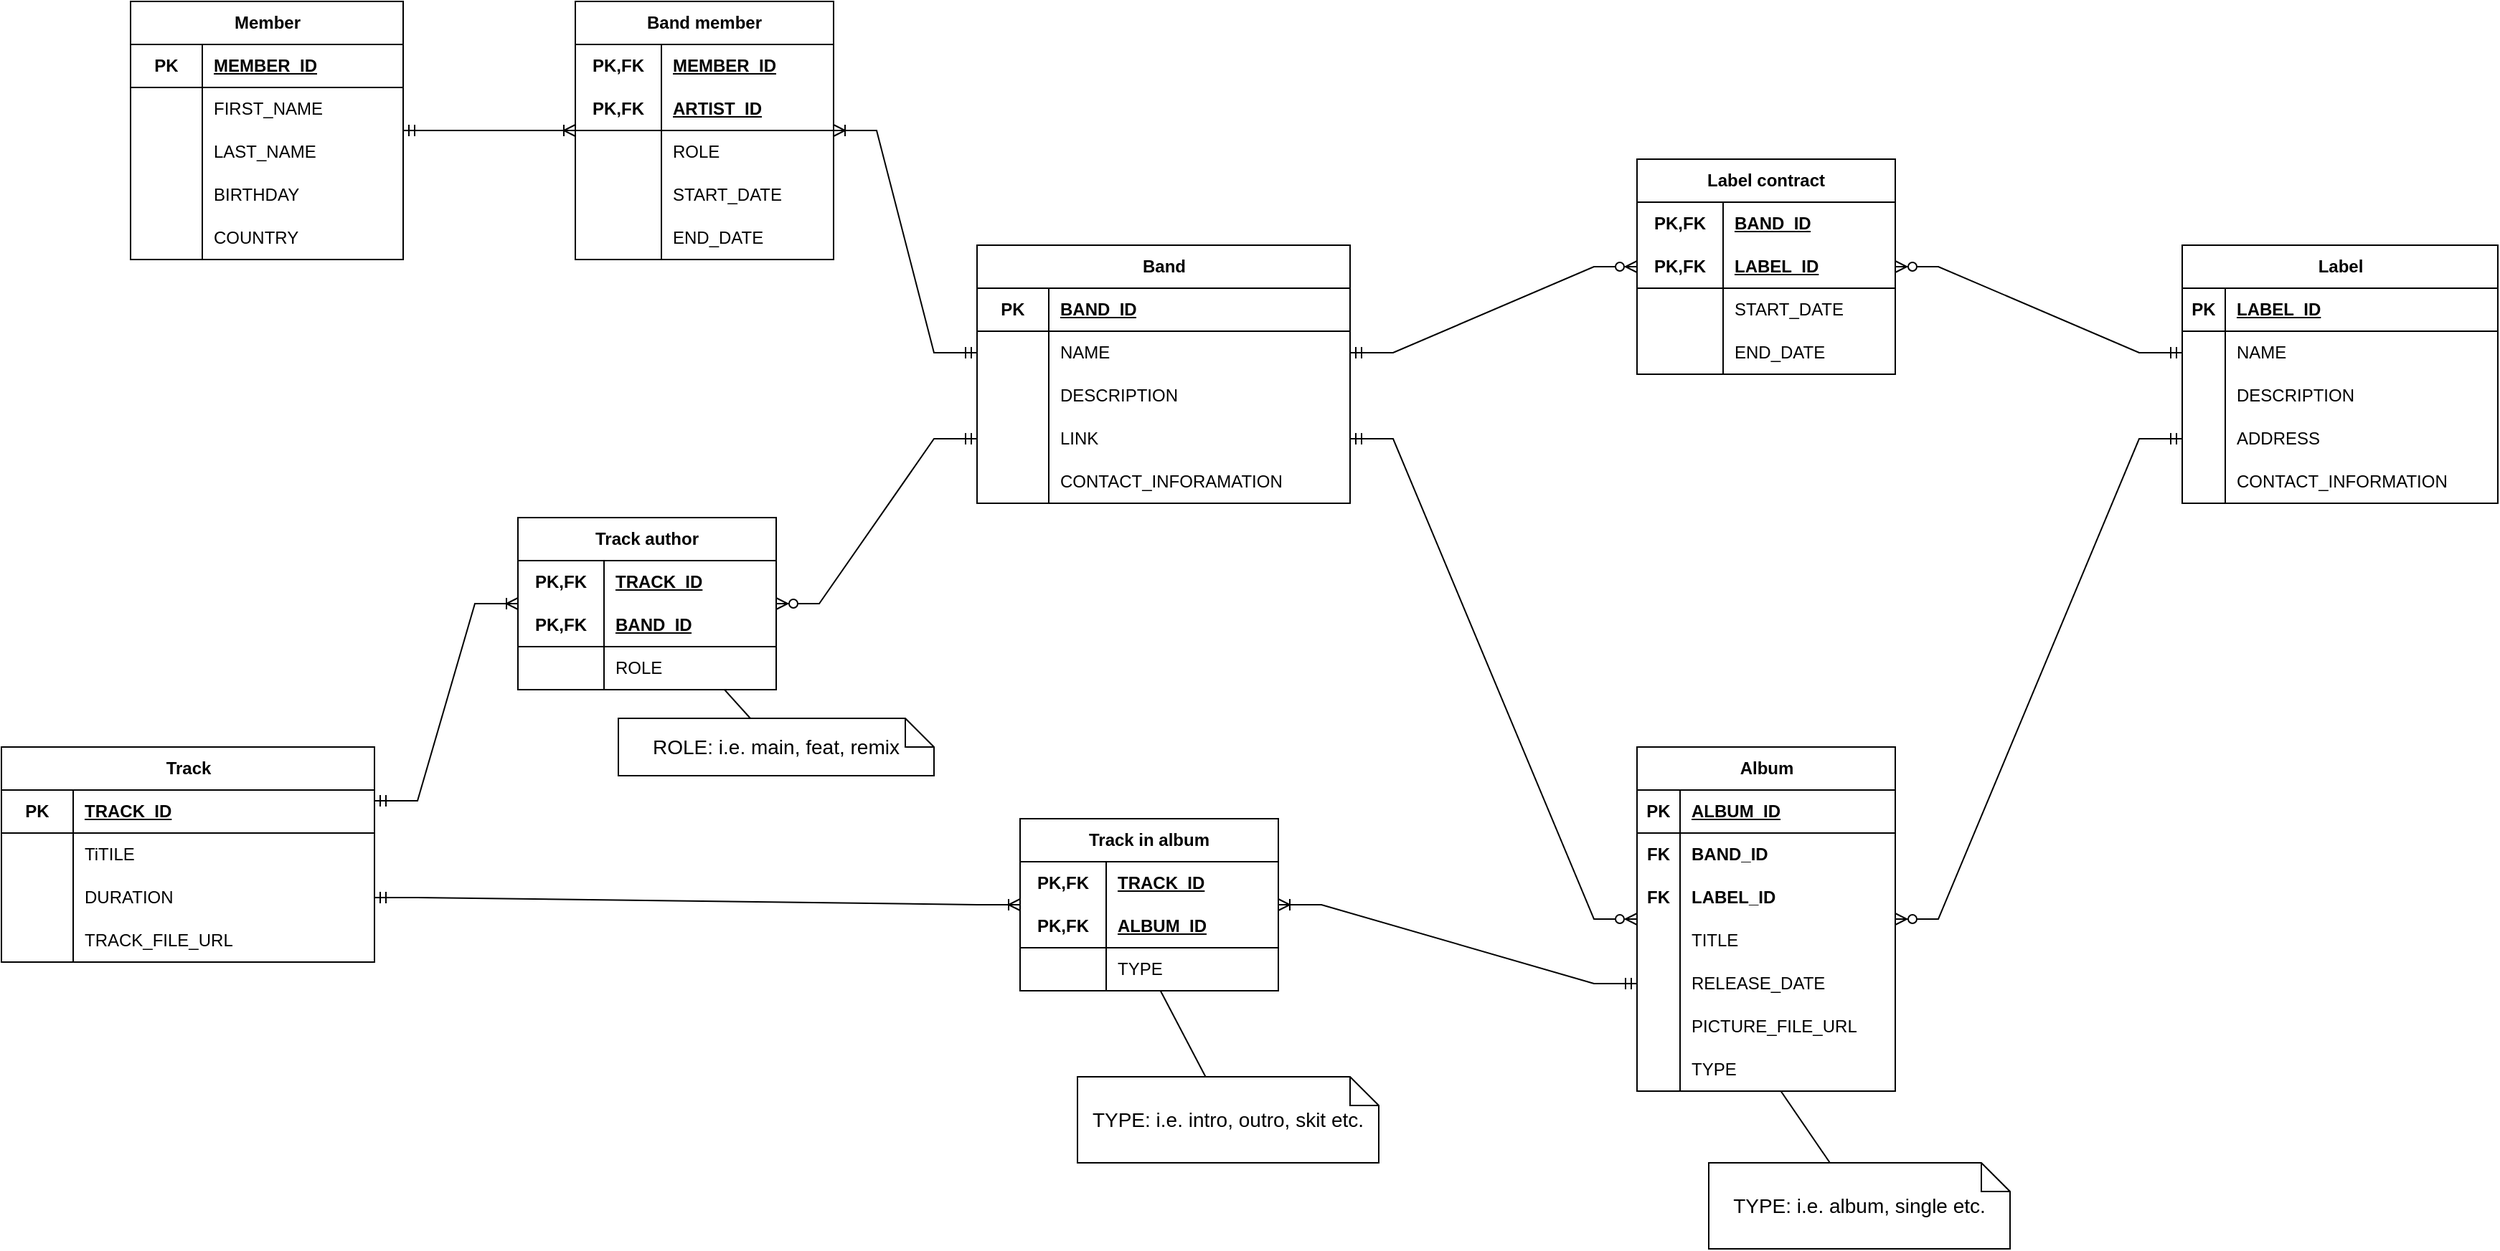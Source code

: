 <mxfile version="23.1.5" type="device">
  <diagram id="R2lEEEUBdFMjLlhIrx00" name="Page-1">
    <mxGraphModel dx="2515" dy="809" grid="1" gridSize="10" guides="1" tooltips="1" connect="1" arrows="1" fold="1" page="0" pageScale="1" pageWidth="850" pageHeight="1100" math="0" shadow="0" extFonts="Permanent Marker^https://fonts.googleapis.com/css?family=Permanent+Marker">
      <root>
        <mxCell id="0" />
        <mxCell id="1" parent="0" />
        <mxCell id="SqjhWSCynKmXB668rQRp-1" value="Member" style="shape=table;startSize=30;container=1;collapsible=1;childLayout=tableLayout;fixedRows=1;rowLines=0;fontStyle=1;align=center;resizeLast=1;html=1;" parent="1" vertex="1">
          <mxGeometry x="240" y="410" width="190" height="180" as="geometry" />
        </mxCell>
        <mxCell id="SqjhWSCynKmXB668rQRp-2" value="" style="shape=tableRow;horizontal=0;startSize=0;swimlaneHead=0;swimlaneBody=0;fillColor=none;collapsible=0;dropTarget=0;points=[[0,0.5],[1,0.5]];portConstraint=eastwest;top=0;left=0;right=0;bottom=1;" parent="SqjhWSCynKmXB668rQRp-1" vertex="1">
          <mxGeometry y="30" width="190" height="30" as="geometry" />
        </mxCell>
        <mxCell id="SqjhWSCynKmXB668rQRp-3" value="PK" style="shape=partialRectangle;connectable=0;fillColor=none;top=0;left=0;bottom=0;right=0;fontStyle=1;overflow=hidden;whiteSpace=wrap;html=1;" parent="SqjhWSCynKmXB668rQRp-2" vertex="1">
          <mxGeometry width="50" height="30" as="geometry">
            <mxRectangle width="50" height="30" as="alternateBounds" />
          </mxGeometry>
        </mxCell>
        <mxCell id="SqjhWSCynKmXB668rQRp-4" value="MEMBER_ID" style="shape=partialRectangle;connectable=0;fillColor=none;top=0;left=0;bottom=0;right=0;align=left;spacingLeft=6;fontStyle=5;overflow=hidden;whiteSpace=wrap;html=1;" parent="SqjhWSCynKmXB668rQRp-2" vertex="1">
          <mxGeometry x="50" width="140" height="30" as="geometry">
            <mxRectangle width="140" height="30" as="alternateBounds" />
          </mxGeometry>
        </mxCell>
        <mxCell id="SqjhWSCynKmXB668rQRp-5" value="" style="shape=tableRow;horizontal=0;startSize=0;swimlaneHead=0;swimlaneBody=0;fillColor=none;collapsible=0;dropTarget=0;points=[[0,0.5],[1,0.5]];portConstraint=eastwest;top=0;left=0;right=0;bottom=0;" parent="SqjhWSCynKmXB668rQRp-1" vertex="1">
          <mxGeometry y="60" width="190" height="30" as="geometry" />
        </mxCell>
        <mxCell id="SqjhWSCynKmXB668rQRp-6" value="" style="shape=partialRectangle;connectable=0;fillColor=none;top=0;left=0;bottom=0;right=0;editable=1;overflow=hidden;whiteSpace=wrap;html=1;" parent="SqjhWSCynKmXB668rQRp-5" vertex="1">
          <mxGeometry width="50" height="30" as="geometry">
            <mxRectangle width="50" height="30" as="alternateBounds" />
          </mxGeometry>
        </mxCell>
        <mxCell id="SqjhWSCynKmXB668rQRp-7" value="FIRST_NAME" style="shape=partialRectangle;connectable=0;fillColor=none;top=0;left=0;bottom=0;right=0;align=left;spacingLeft=6;overflow=hidden;whiteSpace=wrap;html=1;" parent="SqjhWSCynKmXB668rQRp-5" vertex="1">
          <mxGeometry x="50" width="140" height="30" as="geometry">
            <mxRectangle width="140" height="30" as="alternateBounds" />
          </mxGeometry>
        </mxCell>
        <mxCell id="SqjhWSCynKmXB668rQRp-8" value="" style="shape=tableRow;horizontal=0;startSize=0;swimlaneHead=0;swimlaneBody=0;fillColor=none;collapsible=0;dropTarget=0;points=[[0,0.5],[1,0.5]];portConstraint=eastwest;top=0;left=0;right=0;bottom=0;" parent="SqjhWSCynKmXB668rQRp-1" vertex="1">
          <mxGeometry y="90" width="190" height="30" as="geometry" />
        </mxCell>
        <mxCell id="SqjhWSCynKmXB668rQRp-9" value="" style="shape=partialRectangle;connectable=0;fillColor=none;top=0;left=0;bottom=0;right=0;editable=1;overflow=hidden;whiteSpace=wrap;html=1;" parent="SqjhWSCynKmXB668rQRp-8" vertex="1">
          <mxGeometry width="50" height="30" as="geometry">
            <mxRectangle width="50" height="30" as="alternateBounds" />
          </mxGeometry>
        </mxCell>
        <mxCell id="SqjhWSCynKmXB668rQRp-10" value="LAST_NAME" style="shape=partialRectangle;connectable=0;fillColor=none;top=0;left=0;bottom=0;right=0;align=left;spacingLeft=6;overflow=hidden;whiteSpace=wrap;html=1;" parent="SqjhWSCynKmXB668rQRp-8" vertex="1">
          <mxGeometry x="50" width="140" height="30" as="geometry">
            <mxRectangle width="140" height="30" as="alternateBounds" />
          </mxGeometry>
        </mxCell>
        <mxCell id="SqjhWSCynKmXB668rQRp-51" value="" style="shape=tableRow;horizontal=0;startSize=0;swimlaneHead=0;swimlaneBody=0;fillColor=none;collapsible=0;dropTarget=0;points=[[0,0.5],[1,0.5]];portConstraint=eastwest;top=0;left=0;right=0;bottom=0;" parent="SqjhWSCynKmXB668rQRp-1" vertex="1">
          <mxGeometry y="120" width="190" height="30" as="geometry" />
        </mxCell>
        <mxCell id="SqjhWSCynKmXB668rQRp-52" value="" style="shape=partialRectangle;connectable=0;fillColor=none;top=0;left=0;bottom=0;right=0;editable=1;overflow=hidden;whiteSpace=wrap;html=1;" parent="SqjhWSCynKmXB668rQRp-51" vertex="1">
          <mxGeometry width="50" height="30" as="geometry">
            <mxRectangle width="50" height="30" as="alternateBounds" />
          </mxGeometry>
        </mxCell>
        <mxCell id="SqjhWSCynKmXB668rQRp-53" value="BIRTHDAY" style="shape=partialRectangle;connectable=0;fillColor=none;top=0;left=0;bottom=0;right=0;align=left;spacingLeft=6;overflow=hidden;whiteSpace=wrap;html=1;" parent="SqjhWSCynKmXB668rQRp-51" vertex="1">
          <mxGeometry x="50" width="140" height="30" as="geometry">
            <mxRectangle width="140" height="30" as="alternateBounds" />
          </mxGeometry>
        </mxCell>
        <mxCell id="SqjhWSCynKmXB668rQRp-54" value="" style="shape=tableRow;horizontal=0;startSize=0;swimlaneHead=0;swimlaneBody=0;fillColor=none;collapsible=0;dropTarget=0;points=[[0,0.5],[1,0.5]];portConstraint=eastwest;top=0;left=0;right=0;bottom=0;" parent="SqjhWSCynKmXB668rQRp-1" vertex="1">
          <mxGeometry y="150" width="190" height="30" as="geometry" />
        </mxCell>
        <mxCell id="SqjhWSCynKmXB668rQRp-55" value="" style="shape=partialRectangle;connectable=0;fillColor=none;top=0;left=0;bottom=0;right=0;editable=1;overflow=hidden;whiteSpace=wrap;html=1;" parent="SqjhWSCynKmXB668rQRp-54" vertex="1">
          <mxGeometry width="50" height="30" as="geometry">
            <mxRectangle width="50" height="30" as="alternateBounds" />
          </mxGeometry>
        </mxCell>
        <mxCell id="SqjhWSCynKmXB668rQRp-56" value="COUNTRY" style="shape=partialRectangle;connectable=0;fillColor=none;top=0;left=0;bottom=0;right=0;align=left;spacingLeft=6;overflow=hidden;whiteSpace=wrap;html=1;" parent="SqjhWSCynKmXB668rQRp-54" vertex="1">
          <mxGeometry x="50" width="140" height="30" as="geometry">
            <mxRectangle width="140" height="30" as="alternateBounds" />
          </mxGeometry>
        </mxCell>
        <mxCell id="SqjhWSCynKmXB668rQRp-14" value="Band" style="shape=table;startSize=30;container=1;collapsible=1;childLayout=tableLayout;fixedRows=1;rowLines=0;fontStyle=1;align=center;resizeLast=1;html=1;" parent="1" vertex="1">
          <mxGeometry x="830" y="580" width="260" height="180" as="geometry" />
        </mxCell>
        <mxCell id="SqjhWSCynKmXB668rQRp-15" value="" style="shape=tableRow;horizontal=0;startSize=0;swimlaneHead=0;swimlaneBody=0;fillColor=none;collapsible=0;dropTarget=0;points=[[0,0.5],[1,0.5]];portConstraint=eastwest;top=0;left=0;right=0;bottom=1;" parent="SqjhWSCynKmXB668rQRp-14" vertex="1">
          <mxGeometry y="30" width="260" height="30" as="geometry" />
        </mxCell>
        <mxCell id="SqjhWSCynKmXB668rQRp-16" value="PK" style="shape=partialRectangle;connectable=0;fillColor=none;top=0;left=0;bottom=0;right=0;fontStyle=1;overflow=hidden;whiteSpace=wrap;html=1;" parent="SqjhWSCynKmXB668rQRp-15" vertex="1">
          <mxGeometry width="50" height="30" as="geometry">
            <mxRectangle width="50" height="30" as="alternateBounds" />
          </mxGeometry>
        </mxCell>
        <mxCell id="SqjhWSCynKmXB668rQRp-17" value="BAND_ID" style="shape=partialRectangle;connectable=0;fillColor=none;top=0;left=0;bottom=0;right=0;align=left;spacingLeft=6;fontStyle=5;overflow=hidden;whiteSpace=wrap;html=1;" parent="SqjhWSCynKmXB668rQRp-15" vertex="1">
          <mxGeometry x="50" width="210" height="30" as="geometry">
            <mxRectangle width="210" height="30" as="alternateBounds" />
          </mxGeometry>
        </mxCell>
        <mxCell id="SqjhWSCynKmXB668rQRp-18" value="" style="shape=tableRow;horizontal=0;startSize=0;swimlaneHead=0;swimlaneBody=0;fillColor=none;collapsible=0;dropTarget=0;points=[[0,0.5],[1,0.5]];portConstraint=eastwest;top=0;left=0;right=0;bottom=0;" parent="SqjhWSCynKmXB668rQRp-14" vertex="1">
          <mxGeometry y="60" width="260" height="30" as="geometry" />
        </mxCell>
        <mxCell id="SqjhWSCynKmXB668rQRp-19" value="" style="shape=partialRectangle;connectable=0;fillColor=none;top=0;left=0;bottom=0;right=0;editable=1;overflow=hidden;whiteSpace=wrap;html=1;" parent="SqjhWSCynKmXB668rQRp-18" vertex="1">
          <mxGeometry width="50" height="30" as="geometry">
            <mxRectangle width="50" height="30" as="alternateBounds" />
          </mxGeometry>
        </mxCell>
        <mxCell id="SqjhWSCynKmXB668rQRp-20" value="NAME" style="shape=partialRectangle;connectable=0;fillColor=none;top=0;left=0;bottom=0;right=0;align=left;spacingLeft=6;overflow=hidden;whiteSpace=wrap;html=1;" parent="SqjhWSCynKmXB668rQRp-18" vertex="1">
          <mxGeometry x="50" width="210" height="30" as="geometry">
            <mxRectangle width="210" height="30" as="alternateBounds" />
          </mxGeometry>
        </mxCell>
        <mxCell id="SqjhWSCynKmXB668rQRp-21" value="" style="shape=tableRow;horizontal=0;startSize=0;swimlaneHead=0;swimlaneBody=0;fillColor=none;collapsible=0;dropTarget=0;points=[[0,0.5],[1,0.5]];portConstraint=eastwest;top=0;left=0;right=0;bottom=0;" parent="SqjhWSCynKmXB668rQRp-14" vertex="1">
          <mxGeometry y="90" width="260" height="30" as="geometry" />
        </mxCell>
        <mxCell id="SqjhWSCynKmXB668rQRp-22" value="" style="shape=partialRectangle;connectable=0;fillColor=none;top=0;left=0;bottom=0;right=0;editable=1;overflow=hidden;whiteSpace=wrap;html=1;" parent="SqjhWSCynKmXB668rQRp-21" vertex="1">
          <mxGeometry width="50" height="30" as="geometry">
            <mxRectangle width="50" height="30" as="alternateBounds" />
          </mxGeometry>
        </mxCell>
        <mxCell id="SqjhWSCynKmXB668rQRp-23" value="DESCRIPTION" style="shape=partialRectangle;connectable=0;fillColor=none;top=0;left=0;bottom=0;right=0;align=left;spacingLeft=6;overflow=hidden;whiteSpace=wrap;html=1;" parent="SqjhWSCynKmXB668rQRp-21" vertex="1">
          <mxGeometry x="50" width="210" height="30" as="geometry">
            <mxRectangle width="210" height="30" as="alternateBounds" />
          </mxGeometry>
        </mxCell>
        <mxCell id="SqjhWSCynKmXB668rQRp-27" value="" style="shape=tableRow;horizontal=0;startSize=0;swimlaneHead=0;swimlaneBody=0;fillColor=none;collapsible=0;dropTarget=0;points=[[0,0.5],[1,0.5]];portConstraint=eastwest;top=0;left=0;right=0;bottom=0;" parent="SqjhWSCynKmXB668rQRp-14" vertex="1">
          <mxGeometry y="120" width="260" height="30" as="geometry" />
        </mxCell>
        <mxCell id="SqjhWSCynKmXB668rQRp-28" value="" style="shape=partialRectangle;connectable=0;fillColor=none;top=0;left=0;bottom=0;right=0;editable=1;overflow=hidden;whiteSpace=wrap;html=1;" parent="SqjhWSCynKmXB668rQRp-27" vertex="1">
          <mxGeometry width="50" height="30" as="geometry">
            <mxRectangle width="50" height="30" as="alternateBounds" />
          </mxGeometry>
        </mxCell>
        <mxCell id="SqjhWSCynKmXB668rQRp-29" value="LINK" style="shape=partialRectangle;connectable=0;fillColor=none;top=0;left=0;bottom=0;right=0;align=left;spacingLeft=6;overflow=hidden;whiteSpace=wrap;html=1;" parent="SqjhWSCynKmXB668rQRp-27" vertex="1">
          <mxGeometry x="50" width="210" height="30" as="geometry">
            <mxRectangle width="210" height="30" as="alternateBounds" />
          </mxGeometry>
        </mxCell>
        <mxCell id="SqjhWSCynKmXB668rQRp-30" value="" style="shape=tableRow;horizontal=0;startSize=0;swimlaneHead=0;swimlaneBody=0;fillColor=none;collapsible=0;dropTarget=0;points=[[0,0.5],[1,0.5]];portConstraint=eastwest;top=0;left=0;right=0;bottom=0;" parent="SqjhWSCynKmXB668rQRp-14" vertex="1">
          <mxGeometry y="150" width="260" height="30" as="geometry" />
        </mxCell>
        <mxCell id="SqjhWSCynKmXB668rQRp-31" value="" style="shape=partialRectangle;connectable=0;fillColor=none;top=0;left=0;bottom=0;right=0;editable=1;overflow=hidden;whiteSpace=wrap;html=1;" parent="SqjhWSCynKmXB668rQRp-30" vertex="1">
          <mxGeometry width="50" height="30" as="geometry">
            <mxRectangle width="50" height="30" as="alternateBounds" />
          </mxGeometry>
        </mxCell>
        <mxCell id="SqjhWSCynKmXB668rQRp-32" value="CONTACT_INFORAMATION" style="shape=partialRectangle;connectable=0;fillColor=none;top=0;left=0;bottom=0;right=0;align=left;spacingLeft=6;overflow=hidden;whiteSpace=wrap;html=1;" parent="SqjhWSCynKmXB668rQRp-30" vertex="1">
          <mxGeometry x="50" width="210" height="30" as="geometry">
            <mxRectangle width="210" height="30" as="alternateBounds" />
          </mxGeometry>
        </mxCell>
        <mxCell id="SqjhWSCynKmXB668rQRp-46" style="edgeStyle=entityRelationEdgeStyle;rounded=0;orthogonalLoop=1;jettySize=auto;html=1;fontSize=12;endArrow=ERoneToMany;startArrow=ERmandOne;" parent="1" source="SqjhWSCynKmXB668rQRp-1" target="SqjhWSCynKmXB668rQRp-33" edge="1">
          <mxGeometry relative="1" as="geometry">
            <mxPoint x="370" y="490" as="targetPoint" />
          </mxGeometry>
        </mxCell>
        <mxCell id="SqjhWSCynKmXB668rQRp-33" value="Band member" style="shape=table;startSize=30;container=1;collapsible=1;childLayout=tableLayout;fixedRows=1;rowLines=0;fontStyle=1;align=center;resizeLast=1;html=1;whiteSpace=wrap;" parent="1" vertex="1">
          <mxGeometry x="550" y="410" width="180" height="180" as="geometry" />
        </mxCell>
        <mxCell id="SqjhWSCynKmXB668rQRp-34" value="" style="shape=tableRow;horizontal=0;startSize=0;swimlaneHead=0;swimlaneBody=0;fillColor=none;collapsible=0;dropTarget=0;points=[[0,0.5],[1,0.5]];portConstraint=eastwest;top=0;left=0;right=0;bottom=0;html=1;" parent="SqjhWSCynKmXB668rQRp-33" vertex="1">
          <mxGeometry y="30" width="180" height="30" as="geometry" />
        </mxCell>
        <mxCell id="SqjhWSCynKmXB668rQRp-35" value="PK,FK" style="shape=partialRectangle;connectable=0;fillColor=none;top=0;left=0;bottom=0;right=0;fontStyle=1;overflow=hidden;html=1;whiteSpace=wrap;" parent="SqjhWSCynKmXB668rQRp-34" vertex="1">
          <mxGeometry width="60" height="30" as="geometry">
            <mxRectangle width="60" height="30" as="alternateBounds" />
          </mxGeometry>
        </mxCell>
        <mxCell id="SqjhWSCynKmXB668rQRp-36" value="MEMBER_ID" style="shape=partialRectangle;connectable=0;fillColor=none;top=0;left=0;bottom=0;right=0;align=left;spacingLeft=6;fontStyle=5;overflow=hidden;html=1;whiteSpace=wrap;" parent="SqjhWSCynKmXB668rQRp-34" vertex="1">
          <mxGeometry x="60" width="120" height="30" as="geometry">
            <mxRectangle width="120" height="30" as="alternateBounds" />
          </mxGeometry>
        </mxCell>
        <mxCell id="SqjhWSCynKmXB668rQRp-37" value="" style="shape=tableRow;horizontal=0;startSize=0;swimlaneHead=0;swimlaneBody=0;fillColor=none;collapsible=0;dropTarget=0;points=[[0,0.5],[1,0.5]];portConstraint=eastwest;top=0;left=0;right=0;bottom=1;html=1;" parent="SqjhWSCynKmXB668rQRp-33" vertex="1">
          <mxGeometry y="60" width="180" height="30" as="geometry" />
        </mxCell>
        <mxCell id="SqjhWSCynKmXB668rQRp-38" value="PK,FK" style="shape=partialRectangle;connectable=0;fillColor=none;top=0;left=0;bottom=0;right=0;fontStyle=1;overflow=hidden;html=1;whiteSpace=wrap;" parent="SqjhWSCynKmXB668rQRp-37" vertex="1">
          <mxGeometry width="60" height="30" as="geometry">
            <mxRectangle width="60" height="30" as="alternateBounds" />
          </mxGeometry>
        </mxCell>
        <mxCell id="SqjhWSCynKmXB668rQRp-39" value="ARTIST_ID" style="shape=partialRectangle;connectable=0;fillColor=none;top=0;left=0;bottom=0;right=0;align=left;spacingLeft=6;fontStyle=5;overflow=hidden;html=1;whiteSpace=wrap;" parent="SqjhWSCynKmXB668rQRp-37" vertex="1">
          <mxGeometry x="60" width="120" height="30" as="geometry">
            <mxRectangle width="120" height="30" as="alternateBounds" />
          </mxGeometry>
        </mxCell>
        <mxCell id="SqjhWSCynKmXB668rQRp-40" value="" style="shape=tableRow;horizontal=0;startSize=0;swimlaneHead=0;swimlaneBody=0;fillColor=none;collapsible=0;dropTarget=0;points=[[0,0.5],[1,0.5]];portConstraint=eastwest;top=0;left=0;right=0;bottom=0;html=1;" parent="SqjhWSCynKmXB668rQRp-33" vertex="1">
          <mxGeometry y="90" width="180" height="30" as="geometry" />
        </mxCell>
        <mxCell id="SqjhWSCynKmXB668rQRp-41" value="" style="shape=partialRectangle;connectable=0;fillColor=none;top=0;left=0;bottom=0;right=0;editable=1;overflow=hidden;html=1;whiteSpace=wrap;" parent="SqjhWSCynKmXB668rQRp-40" vertex="1">
          <mxGeometry width="60" height="30" as="geometry">
            <mxRectangle width="60" height="30" as="alternateBounds" />
          </mxGeometry>
        </mxCell>
        <mxCell id="SqjhWSCynKmXB668rQRp-42" value="ROLE" style="shape=partialRectangle;connectable=0;fillColor=none;top=0;left=0;bottom=0;right=0;align=left;spacingLeft=6;overflow=hidden;html=1;whiteSpace=wrap;" parent="SqjhWSCynKmXB668rQRp-40" vertex="1">
          <mxGeometry x="60" width="120" height="30" as="geometry">
            <mxRectangle width="120" height="30" as="alternateBounds" />
          </mxGeometry>
        </mxCell>
        <mxCell id="SqjhWSCynKmXB668rQRp-43" value="" style="shape=tableRow;horizontal=0;startSize=0;swimlaneHead=0;swimlaneBody=0;fillColor=none;collapsible=0;dropTarget=0;points=[[0,0.5],[1,0.5]];portConstraint=eastwest;top=0;left=0;right=0;bottom=0;html=1;" parent="SqjhWSCynKmXB668rQRp-33" vertex="1">
          <mxGeometry y="120" width="180" height="30" as="geometry" />
        </mxCell>
        <mxCell id="SqjhWSCynKmXB668rQRp-44" value="" style="shape=partialRectangle;connectable=0;fillColor=none;top=0;left=0;bottom=0;right=0;editable=1;overflow=hidden;html=1;whiteSpace=wrap;" parent="SqjhWSCynKmXB668rQRp-43" vertex="1">
          <mxGeometry width="60" height="30" as="geometry">
            <mxRectangle width="60" height="30" as="alternateBounds" />
          </mxGeometry>
        </mxCell>
        <mxCell id="SqjhWSCynKmXB668rQRp-45" value="START_DATE" style="shape=partialRectangle;connectable=0;fillColor=none;top=0;left=0;bottom=0;right=0;align=left;spacingLeft=6;overflow=hidden;html=1;whiteSpace=wrap;" parent="SqjhWSCynKmXB668rQRp-43" vertex="1">
          <mxGeometry x="60" width="120" height="30" as="geometry">
            <mxRectangle width="120" height="30" as="alternateBounds" />
          </mxGeometry>
        </mxCell>
        <mxCell id="SqjhWSCynKmXB668rQRp-48" value="" style="shape=tableRow;horizontal=0;startSize=0;swimlaneHead=0;swimlaneBody=0;fillColor=none;collapsible=0;dropTarget=0;points=[[0,0.5],[1,0.5]];portConstraint=eastwest;top=0;left=0;right=0;bottom=0;html=1;" parent="SqjhWSCynKmXB668rQRp-33" vertex="1">
          <mxGeometry y="150" width="180" height="30" as="geometry" />
        </mxCell>
        <mxCell id="SqjhWSCynKmXB668rQRp-49" value="" style="shape=partialRectangle;connectable=0;fillColor=none;top=0;left=0;bottom=0;right=0;editable=1;overflow=hidden;html=1;whiteSpace=wrap;" parent="SqjhWSCynKmXB668rQRp-48" vertex="1">
          <mxGeometry width="60" height="30" as="geometry">
            <mxRectangle width="60" height="30" as="alternateBounds" />
          </mxGeometry>
        </mxCell>
        <mxCell id="SqjhWSCynKmXB668rQRp-50" value="END_DATE" style="shape=partialRectangle;connectable=0;fillColor=none;top=0;left=0;bottom=0;right=0;align=left;spacingLeft=6;overflow=hidden;html=1;whiteSpace=wrap;" parent="SqjhWSCynKmXB668rQRp-48" vertex="1">
          <mxGeometry x="60" width="120" height="30" as="geometry">
            <mxRectangle width="120" height="30" as="alternateBounds" />
          </mxGeometry>
        </mxCell>
        <mxCell id="SqjhWSCynKmXB668rQRp-47" style="edgeStyle=entityRelationEdgeStyle;rounded=0;orthogonalLoop=1;jettySize=auto;html=1;fontSize=12;endArrow=ERoneToMany;startArrow=ERmandOne;exitX=0;exitY=0.5;exitDx=0;exitDy=0;" parent="1" source="SqjhWSCynKmXB668rQRp-18" target="SqjhWSCynKmXB668rQRp-33" edge="1">
          <mxGeometry relative="1" as="geometry">
            <mxPoint x="400" y="300" as="sourcePoint" />
            <mxPoint x="520" y="505" as="targetPoint" />
          </mxGeometry>
        </mxCell>
        <mxCell id="SqjhWSCynKmXB668rQRp-60" value="Album" style="shape=table;startSize=30;container=1;collapsible=1;childLayout=tableLayout;fixedRows=1;rowLines=0;fontStyle=1;align=center;resizeLast=1;html=1;" parent="1" vertex="1">
          <mxGeometry x="1290" y="930" width="180" height="240" as="geometry" />
        </mxCell>
        <mxCell id="SqjhWSCynKmXB668rQRp-61" value="" style="shape=tableRow;horizontal=0;startSize=0;swimlaneHead=0;swimlaneBody=0;fillColor=none;collapsible=0;dropTarget=0;points=[[0,0.5],[1,0.5]];portConstraint=eastwest;top=0;left=0;right=0;bottom=1;" parent="SqjhWSCynKmXB668rQRp-60" vertex="1">
          <mxGeometry y="30" width="180" height="30" as="geometry" />
        </mxCell>
        <mxCell id="SqjhWSCynKmXB668rQRp-62" value="PK" style="shape=partialRectangle;connectable=0;fillColor=none;top=0;left=0;bottom=0;right=0;fontStyle=1;overflow=hidden;whiteSpace=wrap;html=1;" parent="SqjhWSCynKmXB668rQRp-61" vertex="1">
          <mxGeometry width="30" height="30" as="geometry">
            <mxRectangle width="30" height="30" as="alternateBounds" />
          </mxGeometry>
        </mxCell>
        <mxCell id="SqjhWSCynKmXB668rQRp-63" value="ALBUM_ID" style="shape=partialRectangle;connectable=0;fillColor=none;top=0;left=0;bottom=0;right=0;align=left;spacingLeft=6;fontStyle=5;overflow=hidden;whiteSpace=wrap;html=1;" parent="SqjhWSCynKmXB668rQRp-61" vertex="1">
          <mxGeometry x="30" width="150" height="30" as="geometry">
            <mxRectangle width="150" height="30" as="alternateBounds" />
          </mxGeometry>
        </mxCell>
        <mxCell id="SqjhWSCynKmXB668rQRp-64" value="" style="shape=tableRow;horizontal=0;startSize=0;swimlaneHead=0;swimlaneBody=0;fillColor=none;collapsible=0;dropTarget=0;points=[[0,0.5],[1,0.5]];portConstraint=eastwest;top=0;left=0;right=0;bottom=0;" parent="SqjhWSCynKmXB668rQRp-60" vertex="1">
          <mxGeometry y="60" width="180" height="30" as="geometry" />
        </mxCell>
        <mxCell id="SqjhWSCynKmXB668rQRp-65" value="&lt;b&gt;FK&lt;/b&gt;" style="shape=partialRectangle;connectable=0;fillColor=none;top=0;left=0;bottom=0;right=0;editable=1;overflow=hidden;whiteSpace=wrap;html=1;" parent="SqjhWSCynKmXB668rQRp-64" vertex="1">
          <mxGeometry width="30" height="30" as="geometry">
            <mxRectangle width="30" height="30" as="alternateBounds" />
          </mxGeometry>
        </mxCell>
        <mxCell id="SqjhWSCynKmXB668rQRp-66" value="BAND_ID" style="shape=partialRectangle;connectable=0;fillColor=none;top=0;left=0;bottom=0;right=0;align=left;spacingLeft=6;overflow=hidden;whiteSpace=wrap;html=1;fontStyle=1" parent="SqjhWSCynKmXB668rQRp-64" vertex="1">
          <mxGeometry x="30" width="150" height="30" as="geometry">
            <mxRectangle width="150" height="30" as="alternateBounds" />
          </mxGeometry>
        </mxCell>
        <mxCell id="SqjhWSCynKmXB668rQRp-76" value="" style="shape=tableRow;horizontal=0;startSize=0;swimlaneHead=0;swimlaneBody=0;fillColor=none;collapsible=0;dropTarget=0;points=[[0,0.5],[1,0.5]];portConstraint=eastwest;top=0;left=0;right=0;bottom=0;" parent="SqjhWSCynKmXB668rQRp-60" vertex="1">
          <mxGeometry y="90" width="180" height="30" as="geometry" />
        </mxCell>
        <mxCell id="SqjhWSCynKmXB668rQRp-77" value="&lt;b&gt;FK&lt;/b&gt;" style="shape=partialRectangle;connectable=0;fillColor=none;top=0;left=0;bottom=0;right=0;editable=1;overflow=hidden;whiteSpace=wrap;html=1;" parent="SqjhWSCynKmXB668rQRp-76" vertex="1">
          <mxGeometry width="30" height="30" as="geometry">
            <mxRectangle width="30" height="30" as="alternateBounds" />
          </mxGeometry>
        </mxCell>
        <mxCell id="SqjhWSCynKmXB668rQRp-78" value="LABEL_ID" style="shape=partialRectangle;connectable=0;fillColor=none;top=0;left=0;bottom=0;right=0;align=left;spacingLeft=6;overflow=hidden;whiteSpace=wrap;html=1;fontStyle=1" parent="SqjhWSCynKmXB668rQRp-76" vertex="1">
          <mxGeometry x="30" width="150" height="30" as="geometry">
            <mxRectangle width="150" height="30" as="alternateBounds" />
          </mxGeometry>
        </mxCell>
        <mxCell id="SqjhWSCynKmXB668rQRp-73" value="" style="shape=tableRow;horizontal=0;startSize=0;swimlaneHead=0;swimlaneBody=0;fillColor=none;collapsible=0;dropTarget=0;points=[[0,0.5],[1,0.5]];portConstraint=eastwest;top=0;left=0;right=0;bottom=0;" parent="SqjhWSCynKmXB668rQRp-60" vertex="1">
          <mxGeometry y="120" width="180" height="30" as="geometry" />
        </mxCell>
        <mxCell id="SqjhWSCynKmXB668rQRp-74" value="" style="shape=partialRectangle;connectable=0;fillColor=none;top=0;left=0;bottom=0;right=0;editable=1;overflow=hidden;whiteSpace=wrap;html=1;" parent="SqjhWSCynKmXB668rQRp-73" vertex="1">
          <mxGeometry width="30" height="30" as="geometry">
            <mxRectangle width="30" height="30" as="alternateBounds" />
          </mxGeometry>
        </mxCell>
        <mxCell id="SqjhWSCynKmXB668rQRp-75" value="TITLE" style="shape=partialRectangle;connectable=0;fillColor=none;top=0;left=0;bottom=0;right=0;align=left;spacingLeft=6;overflow=hidden;whiteSpace=wrap;html=1;" parent="SqjhWSCynKmXB668rQRp-73" vertex="1">
          <mxGeometry x="30" width="150" height="30" as="geometry">
            <mxRectangle width="150" height="30" as="alternateBounds" />
          </mxGeometry>
        </mxCell>
        <mxCell id="SqjhWSCynKmXB668rQRp-67" value="" style="shape=tableRow;horizontal=0;startSize=0;swimlaneHead=0;swimlaneBody=0;fillColor=none;collapsible=0;dropTarget=0;points=[[0,0.5],[1,0.5]];portConstraint=eastwest;top=0;left=0;right=0;bottom=0;" parent="SqjhWSCynKmXB668rQRp-60" vertex="1">
          <mxGeometry y="150" width="180" height="30" as="geometry" />
        </mxCell>
        <mxCell id="SqjhWSCynKmXB668rQRp-68" value="" style="shape=partialRectangle;connectable=0;fillColor=none;top=0;left=0;bottom=0;right=0;editable=1;overflow=hidden;whiteSpace=wrap;html=1;" parent="SqjhWSCynKmXB668rQRp-67" vertex="1">
          <mxGeometry width="30" height="30" as="geometry">
            <mxRectangle width="30" height="30" as="alternateBounds" />
          </mxGeometry>
        </mxCell>
        <mxCell id="SqjhWSCynKmXB668rQRp-69" value="RELEASE_DATE" style="shape=partialRectangle;connectable=0;fillColor=none;top=0;left=0;bottom=0;right=0;align=left;spacingLeft=6;overflow=hidden;whiteSpace=wrap;html=1;" parent="SqjhWSCynKmXB668rQRp-67" vertex="1">
          <mxGeometry x="30" width="150" height="30" as="geometry">
            <mxRectangle width="150" height="30" as="alternateBounds" />
          </mxGeometry>
        </mxCell>
        <mxCell id="SqjhWSCynKmXB668rQRp-70" value="" style="shape=tableRow;horizontal=0;startSize=0;swimlaneHead=0;swimlaneBody=0;fillColor=none;collapsible=0;dropTarget=0;points=[[0,0.5],[1,0.5]];portConstraint=eastwest;top=0;left=0;right=0;bottom=0;" parent="SqjhWSCynKmXB668rQRp-60" vertex="1">
          <mxGeometry y="180" width="180" height="30" as="geometry" />
        </mxCell>
        <mxCell id="SqjhWSCynKmXB668rQRp-71" value="" style="shape=partialRectangle;connectable=0;fillColor=none;top=0;left=0;bottom=0;right=0;editable=1;overflow=hidden;whiteSpace=wrap;html=1;" parent="SqjhWSCynKmXB668rQRp-70" vertex="1">
          <mxGeometry width="30" height="30" as="geometry">
            <mxRectangle width="30" height="30" as="alternateBounds" />
          </mxGeometry>
        </mxCell>
        <mxCell id="SqjhWSCynKmXB668rQRp-72" value="PICTURE_FILE_URL" style="shape=partialRectangle;connectable=0;fillColor=none;top=0;left=0;bottom=0;right=0;align=left;spacingLeft=6;overflow=hidden;whiteSpace=wrap;html=1;" parent="SqjhWSCynKmXB668rQRp-70" vertex="1">
          <mxGeometry x="30" width="150" height="30" as="geometry">
            <mxRectangle width="150" height="30" as="alternateBounds" />
          </mxGeometry>
        </mxCell>
        <mxCell id="lIDiSyX8LFI8LfrOTD-L-91" value="" style="shape=tableRow;horizontal=0;startSize=0;swimlaneHead=0;swimlaneBody=0;fillColor=none;collapsible=0;dropTarget=0;points=[[0,0.5],[1,0.5]];portConstraint=eastwest;top=0;left=0;right=0;bottom=0;" vertex="1" parent="SqjhWSCynKmXB668rQRp-60">
          <mxGeometry y="210" width="180" height="30" as="geometry" />
        </mxCell>
        <mxCell id="lIDiSyX8LFI8LfrOTD-L-92" value="" style="shape=partialRectangle;connectable=0;fillColor=none;top=0;left=0;bottom=0;right=0;editable=1;overflow=hidden;whiteSpace=wrap;html=1;" vertex="1" parent="lIDiSyX8LFI8LfrOTD-L-91">
          <mxGeometry width="30" height="30" as="geometry">
            <mxRectangle width="30" height="30" as="alternateBounds" />
          </mxGeometry>
        </mxCell>
        <mxCell id="lIDiSyX8LFI8LfrOTD-L-93" value="TYPE" style="shape=partialRectangle;connectable=0;fillColor=none;top=0;left=0;bottom=0;right=0;align=left;spacingLeft=6;overflow=hidden;whiteSpace=wrap;html=1;" vertex="1" parent="lIDiSyX8LFI8LfrOTD-L-91">
          <mxGeometry x="30" width="150" height="30" as="geometry">
            <mxRectangle width="150" height="30" as="alternateBounds" />
          </mxGeometry>
        </mxCell>
        <mxCell id="SqjhWSCynKmXB668rQRp-79" value="" style="edgeStyle=entityRelationEdgeStyle;fontSize=12;html=1;endArrow=ERzeroToMany;startArrow=ERmandOne;rounded=0;exitX=1;exitY=0.5;exitDx=0;exitDy=0;" parent="1" source="SqjhWSCynKmXB668rQRp-27" target="SqjhWSCynKmXB668rQRp-60" edge="1">
          <mxGeometry width="100" height="100" relative="1" as="geometry">
            <mxPoint x="890" y="370" as="sourcePoint" />
            <mxPoint x="990" y="270" as="targetPoint" />
          </mxGeometry>
        </mxCell>
        <mxCell id="lIDiSyX8LFI8LfrOTD-L-2" value="Label" style="shape=table;startSize=30;container=1;collapsible=1;childLayout=tableLayout;fixedRows=1;rowLines=0;fontStyle=1;align=center;resizeLast=1;html=1;" vertex="1" parent="1">
          <mxGeometry x="1670" y="580" width="220" height="180" as="geometry" />
        </mxCell>
        <mxCell id="lIDiSyX8LFI8LfrOTD-L-3" value="" style="shape=tableRow;horizontal=0;startSize=0;swimlaneHead=0;swimlaneBody=0;fillColor=none;collapsible=0;dropTarget=0;points=[[0,0.5],[1,0.5]];portConstraint=eastwest;top=0;left=0;right=0;bottom=1;" vertex="1" parent="lIDiSyX8LFI8LfrOTD-L-2">
          <mxGeometry y="30" width="220" height="30" as="geometry" />
        </mxCell>
        <mxCell id="lIDiSyX8LFI8LfrOTD-L-4" value="PK" style="shape=partialRectangle;connectable=0;fillColor=none;top=0;left=0;bottom=0;right=0;fontStyle=1;overflow=hidden;whiteSpace=wrap;html=1;" vertex="1" parent="lIDiSyX8LFI8LfrOTD-L-3">
          <mxGeometry width="30" height="30" as="geometry">
            <mxRectangle width="30" height="30" as="alternateBounds" />
          </mxGeometry>
        </mxCell>
        <mxCell id="lIDiSyX8LFI8LfrOTD-L-5" value="LABEL_ID" style="shape=partialRectangle;connectable=0;fillColor=none;top=0;left=0;bottom=0;right=0;align=left;spacingLeft=6;fontStyle=5;overflow=hidden;whiteSpace=wrap;html=1;" vertex="1" parent="lIDiSyX8LFI8LfrOTD-L-3">
          <mxGeometry x="30" width="190" height="30" as="geometry">
            <mxRectangle width="190" height="30" as="alternateBounds" />
          </mxGeometry>
        </mxCell>
        <mxCell id="lIDiSyX8LFI8LfrOTD-L-12" value="" style="shape=tableRow;horizontal=0;startSize=0;swimlaneHead=0;swimlaneBody=0;fillColor=none;collapsible=0;dropTarget=0;points=[[0,0.5],[1,0.5]];portConstraint=eastwest;top=0;left=0;right=0;bottom=0;" vertex="1" parent="lIDiSyX8LFI8LfrOTD-L-2">
          <mxGeometry y="60" width="220" height="30" as="geometry" />
        </mxCell>
        <mxCell id="lIDiSyX8LFI8LfrOTD-L-13" value="" style="shape=partialRectangle;connectable=0;fillColor=none;top=0;left=0;bottom=0;right=0;editable=1;overflow=hidden;whiteSpace=wrap;html=1;" vertex="1" parent="lIDiSyX8LFI8LfrOTD-L-12">
          <mxGeometry width="30" height="30" as="geometry">
            <mxRectangle width="30" height="30" as="alternateBounds" />
          </mxGeometry>
        </mxCell>
        <mxCell id="lIDiSyX8LFI8LfrOTD-L-14" value="NAME" style="shape=partialRectangle;connectable=0;fillColor=none;top=0;left=0;bottom=0;right=0;align=left;spacingLeft=6;overflow=hidden;whiteSpace=wrap;html=1;" vertex="1" parent="lIDiSyX8LFI8LfrOTD-L-12">
          <mxGeometry x="30" width="190" height="30" as="geometry">
            <mxRectangle width="190" height="30" as="alternateBounds" />
          </mxGeometry>
        </mxCell>
        <mxCell id="lIDiSyX8LFI8LfrOTD-L-15" value="" style="shape=tableRow;horizontal=0;startSize=0;swimlaneHead=0;swimlaneBody=0;fillColor=none;collapsible=0;dropTarget=0;points=[[0,0.5],[1,0.5]];portConstraint=eastwest;top=0;left=0;right=0;bottom=0;" vertex="1" parent="lIDiSyX8LFI8LfrOTD-L-2">
          <mxGeometry y="90" width="220" height="30" as="geometry" />
        </mxCell>
        <mxCell id="lIDiSyX8LFI8LfrOTD-L-16" value="" style="shape=partialRectangle;connectable=0;fillColor=none;top=0;left=0;bottom=0;right=0;editable=1;overflow=hidden;whiteSpace=wrap;html=1;" vertex="1" parent="lIDiSyX8LFI8LfrOTD-L-15">
          <mxGeometry width="30" height="30" as="geometry">
            <mxRectangle width="30" height="30" as="alternateBounds" />
          </mxGeometry>
        </mxCell>
        <mxCell id="lIDiSyX8LFI8LfrOTD-L-17" value="DESCRIPTION" style="shape=partialRectangle;connectable=0;fillColor=none;top=0;left=0;bottom=0;right=0;align=left;spacingLeft=6;overflow=hidden;whiteSpace=wrap;html=1;" vertex="1" parent="lIDiSyX8LFI8LfrOTD-L-15">
          <mxGeometry x="30" width="190" height="30" as="geometry">
            <mxRectangle width="190" height="30" as="alternateBounds" />
          </mxGeometry>
        </mxCell>
        <mxCell id="lIDiSyX8LFI8LfrOTD-L-18" value="" style="shape=tableRow;horizontal=0;startSize=0;swimlaneHead=0;swimlaneBody=0;fillColor=none;collapsible=0;dropTarget=0;points=[[0,0.5],[1,0.5]];portConstraint=eastwest;top=0;left=0;right=0;bottom=0;" vertex="1" parent="lIDiSyX8LFI8LfrOTD-L-2">
          <mxGeometry y="120" width="220" height="30" as="geometry" />
        </mxCell>
        <mxCell id="lIDiSyX8LFI8LfrOTD-L-19" value="" style="shape=partialRectangle;connectable=0;fillColor=none;top=0;left=0;bottom=0;right=0;editable=1;overflow=hidden;whiteSpace=wrap;html=1;" vertex="1" parent="lIDiSyX8LFI8LfrOTD-L-18">
          <mxGeometry width="30" height="30" as="geometry">
            <mxRectangle width="30" height="30" as="alternateBounds" />
          </mxGeometry>
        </mxCell>
        <mxCell id="lIDiSyX8LFI8LfrOTD-L-20" value="ADDRESS" style="shape=partialRectangle;connectable=0;fillColor=none;top=0;left=0;bottom=0;right=0;align=left;spacingLeft=6;overflow=hidden;whiteSpace=wrap;html=1;" vertex="1" parent="lIDiSyX8LFI8LfrOTD-L-18">
          <mxGeometry x="30" width="190" height="30" as="geometry">
            <mxRectangle width="190" height="30" as="alternateBounds" />
          </mxGeometry>
        </mxCell>
        <mxCell id="lIDiSyX8LFI8LfrOTD-L-21" value="" style="shape=tableRow;horizontal=0;startSize=0;swimlaneHead=0;swimlaneBody=0;fillColor=none;collapsible=0;dropTarget=0;points=[[0,0.5],[1,0.5]];portConstraint=eastwest;top=0;left=0;right=0;bottom=0;" vertex="1" parent="lIDiSyX8LFI8LfrOTD-L-2">
          <mxGeometry y="150" width="220" height="30" as="geometry" />
        </mxCell>
        <mxCell id="lIDiSyX8LFI8LfrOTD-L-22" value="" style="shape=partialRectangle;connectable=0;fillColor=none;top=0;left=0;bottom=0;right=0;editable=1;overflow=hidden;whiteSpace=wrap;html=1;" vertex="1" parent="lIDiSyX8LFI8LfrOTD-L-21">
          <mxGeometry width="30" height="30" as="geometry">
            <mxRectangle width="30" height="30" as="alternateBounds" />
          </mxGeometry>
        </mxCell>
        <mxCell id="lIDiSyX8LFI8LfrOTD-L-23" value="CONTACT_INFORMATION" style="shape=partialRectangle;connectable=0;fillColor=none;top=0;left=0;bottom=0;right=0;align=left;spacingLeft=6;overflow=hidden;whiteSpace=wrap;html=1;" vertex="1" parent="lIDiSyX8LFI8LfrOTD-L-21">
          <mxGeometry x="30" width="190" height="30" as="geometry">
            <mxRectangle width="190" height="30" as="alternateBounds" />
          </mxGeometry>
        </mxCell>
        <mxCell id="lIDiSyX8LFI8LfrOTD-L-40" value="" style="edgeStyle=entityRelationEdgeStyle;fontSize=12;html=1;endArrow=ERzeroToMany;startArrow=ERmandOne;rounded=0;exitX=0;exitY=0.5;exitDx=0;exitDy=0;" edge="1" parent="1" source="lIDiSyX8LFI8LfrOTD-L-18" target="SqjhWSCynKmXB668rQRp-60">
          <mxGeometry width="100" height="100" relative="1" as="geometry">
            <mxPoint x="1410" y="640" as="sourcePoint" />
            <mxPoint x="1520" y="975" as="targetPoint" />
          </mxGeometry>
        </mxCell>
        <mxCell id="lIDiSyX8LFI8LfrOTD-L-41" value="Label contract" style="shape=table;startSize=30;container=1;collapsible=1;childLayout=tableLayout;fixedRows=1;rowLines=0;fontStyle=1;align=center;resizeLast=1;html=1;whiteSpace=wrap;" vertex="1" parent="1">
          <mxGeometry x="1290" y="520" width="180" height="150" as="geometry" />
        </mxCell>
        <mxCell id="lIDiSyX8LFI8LfrOTD-L-42" value="" style="shape=tableRow;horizontal=0;startSize=0;swimlaneHead=0;swimlaneBody=0;fillColor=none;collapsible=0;dropTarget=0;points=[[0,0.5],[1,0.5]];portConstraint=eastwest;top=0;left=0;right=0;bottom=0;html=1;" vertex="1" parent="lIDiSyX8LFI8LfrOTD-L-41">
          <mxGeometry y="30" width="180" height="30" as="geometry" />
        </mxCell>
        <mxCell id="lIDiSyX8LFI8LfrOTD-L-43" value="PK,FK" style="shape=partialRectangle;connectable=0;fillColor=none;top=0;left=0;bottom=0;right=0;fontStyle=1;overflow=hidden;html=1;whiteSpace=wrap;" vertex="1" parent="lIDiSyX8LFI8LfrOTD-L-42">
          <mxGeometry width="60" height="30" as="geometry">
            <mxRectangle width="60" height="30" as="alternateBounds" />
          </mxGeometry>
        </mxCell>
        <mxCell id="lIDiSyX8LFI8LfrOTD-L-44" value="BAND_ID" style="shape=partialRectangle;connectable=0;fillColor=none;top=0;left=0;bottom=0;right=0;align=left;spacingLeft=6;fontStyle=5;overflow=hidden;html=1;whiteSpace=wrap;" vertex="1" parent="lIDiSyX8LFI8LfrOTD-L-42">
          <mxGeometry x="60" width="120" height="30" as="geometry">
            <mxRectangle width="120" height="30" as="alternateBounds" />
          </mxGeometry>
        </mxCell>
        <mxCell id="lIDiSyX8LFI8LfrOTD-L-45" value="" style="shape=tableRow;horizontal=0;startSize=0;swimlaneHead=0;swimlaneBody=0;fillColor=none;collapsible=0;dropTarget=0;points=[[0,0.5],[1,0.5]];portConstraint=eastwest;top=0;left=0;right=0;bottom=1;html=1;" vertex="1" parent="lIDiSyX8LFI8LfrOTD-L-41">
          <mxGeometry y="60" width="180" height="30" as="geometry" />
        </mxCell>
        <mxCell id="lIDiSyX8LFI8LfrOTD-L-46" value="PK,FK" style="shape=partialRectangle;connectable=0;fillColor=none;top=0;left=0;bottom=0;right=0;fontStyle=1;overflow=hidden;html=1;whiteSpace=wrap;" vertex="1" parent="lIDiSyX8LFI8LfrOTD-L-45">
          <mxGeometry width="60" height="30" as="geometry">
            <mxRectangle width="60" height="30" as="alternateBounds" />
          </mxGeometry>
        </mxCell>
        <mxCell id="lIDiSyX8LFI8LfrOTD-L-47" value="LABEL_ID" style="shape=partialRectangle;connectable=0;fillColor=none;top=0;left=0;bottom=0;right=0;align=left;spacingLeft=6;fontStyle=5;overflow=hidden;html=1;whiteSpace=wrap;" vertex="1" parent="lIDiSyX8LFI8LfrOTD-L-45">
          <mxGeometry x="60" width="120" height="30" as="geometry">
            <mxRectangle width="120" height="30" as="alternateBounds" />
          </mxGeometry>
        </mxCell>
        <mxCell id="lIDiSyX8LFI8LfrOTD-L-51" value="" style="shape=tableRow;horizontal=0;startSize=0;swimlaneHead=0;swimlaneBody=0;fillColor=none;collapsible=0;dropTarget=0;points=[[0,0.5],[1,0.5]];portConstraint=eastwest;top=0;left=0;right=0;bottom=0;html=1;" vertex="1" parent="lIDiSyX8LFI8LfrOTD-L-41">
          <mxGeometry y="90" width="180" height="30" as="geometry" />
        </mxCell>
        <mxCell id="lIDiSyX8LFI8LfrOTD-L-52" value="" style="shape=partialRectangle;connectable=0;fillColor=none;top=0;left=0;bottom=0;right=0;editable=1;overflow=hidden;html=1;whiteSpace=wrap;" vertex="1" parent="lIDiSyX8LFI8LfrOTD-L-51">
          <mxGeometry width="60" height="30" as="geometry">
            <mxRectangle width="60" height="30" as="alternateBounds" />
          </mxGeometry>
        </mxCell>
        <mxCell id="lIDiSyX8LFI8LfrOTD-L-53" value="START_DATE" style="shape=partialRectangle;connectable=0;fillColor=none;top=0;left=0;bottom=0;right=0;align=left;spacingLeft=6;overflow=hidden;html=1;whiteSpace=wrap;" vertex="1" parent="lIDiSyX8LFI8LfrOTD-L-51">
          <mxGeometry x="60" width="120" height="30" as="geometry">
            <mxRectangle width="120" height="30" as="alternateBounds" />
          </mxGeometry>
        </mxCell>
        <mxCell id="lIDiSyX8LFI8LfrOTD-L-54" value="" style="shape=tableRow;horizontal=0;startSize=0;swimlaneHead=0;swimlaneBody=0;fillColor=none;collapsible=0;dropTarget=0;points=[[0,0.5],[1,0.5]];portConstraint=eastwest;top=0;left=0;right=0;bottom=0;html=1;" vertex="1" parent="lIDiSyX8LFI8LfrOTD-L-41">
          <mxGeometry y="120" width="180" height="30" as="geometry" />
        </mxCell>
        <mxCell id="lIDiSyX8LFI8LfrOTD-L-55" value="" style="shape=partialRectangle;connectable=0;fillColor=none;top=0;left=0;bottom=0;right=0;editable=1;overflow=hidden;html=1;whiteSpace=wrap;" vertex="1" parent="lIDiSyX8LFI8LfrOTD-L-54">
          <mxGeometry width="60" height="30" as="geometry">
            <mxRectangle width="60" height="30" as="alternateBounds" />
          </mxGeometry>
        </mxCell>
        <mxCell id="lIDiSyX8LFI8LfrOTD-L-56" value="END_DATE" style="shape=partialRectangle;connectable=0;fillColor=none;top=0;left=0;bottom=0;right=0;align=left;spacingLeft=6;overflow=hidden;html=1;whiteSpace=wrap;" vertex="1" parent="lIDiSyX8LFI8LfrOTD-L-54">
          <mxGeometry x="60" width="120" height="30" as="geometry">
            <mxRectangle width="120" height="30" as="alternateBounds" />
          </mxGeometry>
        </mxCell>
        <mxCell id="lIDiSyX8LFI8LfrOTD-L-60" value="" style="edgeStyle=entityRelationEdgeStyle;fontSize=12;html=1;endArrow=ERzeroToMany;startArrow=ERmandOne;rounded=0;exitX=1;exitY=0.5;exitDx=0;exitDy=0;" edge="1" parent="1" source="SqjhWSCynKmXB668rQRp-18" target="lIDiSyX8LFI8LfrOTD-L-41">
          <mxGeometry width="100" height="100" relative="1" as="geometry">
            <mxPoint x="1140" y="140" as="sourcePoint" />
            <mxPoint x="1320" y="535" as="targetPoint" />
            <Array as="points">
              <mxPoint x="1090" y="670" />
            </Array>
          </mxGeometry>
        </mxCell>
        <mxCell id="lIDiSyX8LFI8LfrOTD-L-61" value="" style="edgeStyle=entityRelationEdgeStyle;fontSize=12;html=1;endArrow=ERzeroToMany;startArrow=ERmandOne;rounded=0;exitX=0;exitY=0.5;exitDx=0;exitDy=0;" edge="1" parent="1" source="lIDiSyX8LFI8LfrOTD-L-12" target="lIDiSyX8LFI8LfrOTD-L-41">
          <mxGeometry width="100" height="100" relative="1" as="geometry">
            <mxPoint x="1490" y="490" as="sourcePoint" />
            <mxPoint x="1660" y="505" as="targetPoint" />
            <Array as="points">
              <mxPoint x="1490" y="490" />
            </Array>
          </mxGeometry>
        </mxCell>
        <mxCell id="lIDiSyX8LFI8LfrOTD-L-62" value="Track" style="shape=table;startSize=30;container=1;collapsible=1;childLayout=tableLayout;fixedRows=1;rowLines=0;fontStyle=1;align=center;resizeLast=1;html=1;" vertex="1" parent="1">
          <mxGeometry x="150" y="930" width="260" height="150" as="geometry" />
        </mxCell>
        <mxCell id="lIDiSyX8LFI8LfrOTD-L-63" value="" style="shape=tableRow;horizontal=0;startSize=0;swimlaneHead=0;swimlaneBody=0;fillColor=none;collapsible=0;dropTarget=0;points=[[0,0.5],[1,0.5]];portConstraint=eastwest;top=0;left=0;right=0;bottom=1;" vertex="1" parent="lIDiSyX8LFI8LfrOTD-L-62">
          <mxGeometry y="30" width="260" height="30" as="geometry" />
        </mxCell>
        <mxCell id="lIDiSyX8LFI8LfrOTD-L-64" value="PK" style="shape=partialRectangle;connectable=0;fillColor=none;top=0;left=0;bottom=0;right=0;fontStyle=1;overflow=hidden;whiteSpace=wrap;html=1;" vertex="1" parent="lIDiSyX8LFI8LfrOTD-L-63">
          <mxGeometry width="50" height="30" as="geometry">
            <mxRectangle width="50" height="30" as="alternateBounds" />
          </mxGeometry>
        </mxCell>
        <mxCell id="lIDiSyX8LFI8LfrOTD-L-65" value="TRACK_ID" style="shape=partialRectangle;connectable=0;fillColor=none;top=0;left=0;bottom=0;right=0;align=left;spacingLeft=6;fontStyle=5;overflow=hidden;whiteSpace=wrap;html=1;" vertex="1" parent="lIDiSyX8LFI8LfrOTD-L-63">
          <mxGeometry x="50" width="210" height="30" as="geometry">
            <mxRectangle width="210" height="30" as="alternateBounds" />
          </mxGeometry>
        </mxCell>
        <mxCell id="lIDiSyX8LFI8LfrOTD-L-66" value="" style="shape=tableRow;horizontal=0;startSize=0;swimlaneHead=0;swimlaneBody=0;fillColor=none;collapsible=0;dropTarget=0;points=[[0,0.5],[1,0.5]];portConstraint=eastwest;top=0;left=0;right=0;bottom=0;" vertex="1" parent="lIDiSyX8LFI8LfrOTD-L-62">
          <mxGeometry y="60" width="260" height="30" as="geometry" />
        </mxCell>
        <mxCell id="lIDiSyX8LFI8LfrOTD-L-67" value="" style="shape=partialRectangle;connectable=0;fillColor=none;top=0;left=0;bottom=0;right=0;editable=1;overflow=hidden;whiteSpace=wrap;html=1;" vertex="1" parent="lIDiSyX8LFI8LfrOTD-L-66">
          <mxGeometry width="50" height="30" as="geometry">
            <mxRectangle width="50" height="30" as="alternateBounds" />
          </mxGeometry>
        </mxCell>
        <mxCell id="lIDiSyX8LFI8LfrOTD-L-68" value="TiTILE" style="shape=partialRectangle;connectable=0;fillColor=none;top=0;left=0;bottom=0;right=0;align=left;spacingLeft=6;overflow=hidden;whiteSpace=wrap;html=1;" vertex="1" parent="lIDiSyX8LFI8LfrOTD-L-66">
          <mxGeometry x="50" width="210" height="30" as="geometry">
            <mxRectangle width="210" height="30" as="alternateBounds" />
          </mxGeometry>
        </mxCell>
        <mxCell id="lIDiSyX8LFI8LfrOTD-L-72" value="" style="shape=tableRow;horizontal=0;startSize=0;swimlaneHead=0;swimlaneBody=0;fillColor=none;collapsible=0;dropTarget=0;points=[[0,0.5],[1,0.5]];portConstraint=eastwest;top=0;left=0;right=0;bottom=0;" vertex="1" parent="lIDiSyX8LFI8LfrOTD-L-62">
          <mxGeometry y="90" width="260" height="30" as="geometry" />
        </mxCell>
        <mxCell id="lIDiSyX8LFI8LfrOTD-L-73" value="" style="shape=partialRectangle;connectable=0;fillColor=none;top=0;left=0;bottom=0;right=0;editable=1;overflow=hidden;whiteSpace=wrap;html=1;" vertex="1" parent="lIDiSyX8LFI8LfrOTD-L-72">
          <mxGeometry width="50" height="30" as="geometry">
            <mxRectangle width="50" height="30" as="alternateBounds" />
          </mxGeometry>
        </mxCell>
        <mxCell id="lIDiSyX8LFI8LfrOTD-L-74" value="DURATION" style="shape=partialRectangle;connectable=0;fillColor=none;top=0;left=0;bottom=0;right=0;align=left;spacingLeft=6;overflow=hidden;whiteSpace=wrap;html=1;" vertex="1" parent="lIDiSyX8LFI8LfrOTD-L-72">
          <mxGeometry x="50" width="210" height="30" as="geometry">
            <mxRectangle width="210" height="30" as="alternateBounds" />
          </mxGeometry>
        </mxCell>
        <mxCell id="lIDiSyX8LFI8LfrOTD-L-94" value="" style="shape=tableRow;horizontal=0;startSize=0;swimlaneHead=0;swimlaneBody=0;fillColor=none;collapsible=0;dropTarget=0;points=[[0,0.5],[1,0.5]];portConstraint=eastwest;top=0;left=0;right=0;bottom=0;" vertex="1" parent="lIDiSyX8LFI8LfrOTD-L-62">
          <mxGeometry y="120" width="260" height="30" as="geometry" />
        </mxCell>
        <mxCell id="lIDiSyX8LFI8LfrOTD-L-95" value="" style="shape=partialRectangle;connectable=0;fillColor=none;top=0;left=0;bottom=0;right=0;editable=1;overflow=hidden;whiteSpace=wrap;html=1;" vertex="1" parent="lIDiSyX8LFI8LfrOTD-L-94">
          <mxGeometry width="50" height="30" as="geometry">
            <mxRectangle width="50" height="30" as="alternateBounds" />
          </mxGeometry>
        </mxCell>
        <mxCell id="lIDiSyX8LFI8LfrOTD-L-96" value="TRACK_FILE_URL" style="shape=partialRectangle;connectable=0;fillColor=none;top=0;left=0;bottom=0;right=0;align=left;spacingLeft=6;overflow=hidden;whiteSpace=wrap;html=1;" vertex="1" parent="lIDiSyX8LFI8LfrOTD-L-94">
          <mxGeometry x="50" width="210" height="30" as="geometry">
            <mxRectangle width="210" height="30" as="alternateBounds" />
          </mxGeometry>
        </mxCell>
        <mxCell id="lIDiSyX8LFI8LfrOTD-L-78" value="Track in album" style="shape=table;startSize=30;container=1;collapsible=1;childLayout=tableLayout;fixedRows=1;rowLines=0;fontStyle=1;align=center;resizeLast=1;html=1;whiteSpace=wrap;" vertex="1" parent="1">
          <mxGeometry x="860" y="980" width="180" height="120" as="geometry" />
        </mxCell>
        <mxCell id="lIDiSyX8LFI8LfrOTD-L-79" value="" style="shape=tableRow;horizontal=0;startSize=0;swimlaneHead=0;swimlaneBody=0;fillColor=none;collapsible=0;dropTarget=0;points=[[0,0.5],[1,0.5]];portConstraint=eastwest;top=0;left=0;right=0;bottom=0;html=1;" vertex="1" parent="lIDiSyX8LFI8LfrOTD-L-78">
          <mxGeometry y="30" width="180" height="30" as="geometry" />
        </mxCell>
        <mxCell id="lIDiSyX8LFI8LfrOTD-L-80" value="PK,FK" style="shape=partialRectangle;connectable=0;fillColor=none;top=0;left=0;bottom=0;right=0;fontStyle=1;overflow=hidden;html=1;whiteSpace=wrap;" vertex="1" parent="lIDiSyX8LFI8LfrOTD-L-79">
          <mxGeometry width="60" height="30" as="geometry">
            <mxRectangle width="60" height="30" as="alternateBounds" />
          </mxGeometry>
        </mxCell>
        <mxCell id="lIDiSyX8LFI8LfrOTD-L-81" value="TRACK_ID" style="shape=partialRectangle;connectable=0;fillColor=none;top=0;left=0;bottom=0;right=0;align=left;spacingLeft=6;fontStyle=5;overflow=hidden;html=1;whiteSpace=wrap;" vertex="1" parent="lIDiSyX8LFI8LfrOTD-L-79">
          <mxGeometry x="60" width="120" height="30" as="geometry">
            <mxRectangle width="120" height="30" as="alternateBounds" />
          </mxGeometry>
        </mxCell>
        <mxCell id="lIDiSyX8LFI8LfrOTD-L-82" value="" style="shape=tableRow;horizontal=0;startSize=0;swimlaneHead=0;swimlaneBody=0;fillColor=none;collapsible=0;dropTarget=0;points=[[0,0.5],[1,0.5]];portConstraint=eastwest;top=0;left=0;right=0;bottom=1;html=1;" vertex="1" parent="lIDiSyX8LFI8LfrOTD-L-78">
          <mxGeometry y="60" width="180" height="30" as="geometry" />
        </mxCell>
        <mxCell id="lIDiSyX8LFI8LfrOTD-L-83" value="PK,FK" style="shape=partialRectangle;connectable=0;fillColor=none;top=0;left=0;bottom=0;right=0;fontStyle=1;overflow=hidden;html=1;whiteSpace=wrap;" vertex="1" parent="lIDiSyX8LFI8LfrOTD-L-82">
          <mxGeometry width="60" height="30" as="geometry">
            <mxRectangle width="60" height="30" as="alternateBounds" />
          </mxGeometry>
        </mxCell>
        <mxCell id="lIDiSyX8LFI8LfrOTD-L-84" value="ALBUM_ID" style="shape=partialRectangle;connectable=0;fillColor=none;top=0;left=0;bottom=0;right=0;align=left;spacingLeft=6;fontStyle=5;overflow=hidden;html=1;whiteSpace=wrap;" vertex="1" parent="lIDiSyX8LFI8LfrOTD-L-82">
          <mxGeometry x="60" width="120" height="30" as="geometry">
            <mxRectangle width="120" height="30" as="alternateBounds" />
          </mxGeometry>
        </mxCell>
        <mxCell id="lIDiSyX8LFI8LfrOTD-L-145" value="" style="shape=tableRow;horizontal=0;startSize=0;swimlaneHead=0;swimlaneBody=0;fillColor=none;collapsible=0;dropTarget=0;points=[[0,0.5],[1,0.5]];portConstraint=eastwest;top=0;left=0;right=0;bottom=0;" vertex="1" parent="lIDiSyX8LFI8LfrOTD-L-78">
          <mxGeometry y="90" width="180" height="30" as="geometry" />
        </mxCell>
        <mxCell id="lIDiSyX8LFI8LfrOTD-L-146" value="" style="shape=partialRectangle;connectable=0;fillColor=none;top=0;left=0;bottom=0;right=0;editable=1;overflow=hidden;whiteSpace=wrap;html=1;" vertex="1" parent="lIDiSyX8LFI8LfrOTD-L-145">
          <mxGeometry width="60" height="30" as="geometry">
            <mxRectangle width="60" height="30" as="alternateBounds" />
          </mxGeometry>
        </mxCell>
        <mxCell id="lIDiSyX8LFI8LfrOTD-L-147" value="TYPE" style="shape=partialRectangle;connectable=0;fillColor=none;top=0;left=0;bottom=0;right=0;align=left;spacingLeft=6;overflow=hidden;whiteSpace=wrap;html=1;" vertex="1" parent="lIDiSyX8LFI8LfrOTD-L-145">
          <mxGeometry x="60" width="120" height="30" as="geometry">
            <mxRectangle width="120" height="30" as="alternateBounds" />
          </mxGeometry>
        </mxCell>
        <mxCell id="lIDiSyX8LFI8LfrOTD-L-97" style="edgeStyle=entityRelationEdgeStyle;rounded=0;orthogonalLoop=1;jettySize=auto;html=1;fontSize=12;endArrow=ERoneToMany;startArrow=ERmandOne;exitX=0;exitY=0.5;exitDx=0;exitDy=0;" edge="1" parent="1" source="SqjhWSCynKmXB668rQRp-67" target="lIDiSyX8LFI8LfrOTD-L-78">
          <mxGeometry relative="1" as="geometry">
            <mxPoint x="1210" y="1100" as="sourcePoint" />
            <mxPoint x="1110" y="930" as="targetPoint" />
          </mxGeometry>
        </mxCell>
        <mxCell id="lIDiSyX8LFI8LfrOTD-L-148" value="TYPE: i.e. intro, outro, skit etc." style="shape=note;size=20;whiteSpace=wrap;html=1;fontSize=14;" vertex="1" parent="1">
          <mxGeometry x="900" y="1160" width="210" height="60" as="geometry" />
        </mxCell>
        <mxCell id="lIDiSyX8LFI8LfrOTD-L-149" value="" style="endArrow=none;html=1;rounded=0;" edge="1" parent="1" source="lIDiSyX8LFI8LfrOTD-L-148" target="lIDiSyX8LFI8LfrOTD-L-145">
          <mxGeometry relative="1" as="geometry">
            <mxPoint x="1050" y="840" as="sourcePoint" />
            <mxPoint x="1210" y="840" as="targetPoint" />
          </mxGeometry>
        </mxCell>
        <mxCell id="lIDiSyX8LFI8LfrOTD-L-150" value="TYPE: i.e. album, single etc." style="shape=note;size=20;whiteSpace=wrap;html=1;fontSize=14;" vertex="1" parent="1">
          <mxGeometry x="1340" y="1220" width="210" height="60" as="geometry" />
        </mxCell>
        <mxCell id="lIDiSyX8LFI8LfrOTD-L-152" value="" style="endArrow=none;html=1;rounded=0;" edge="1" parent="1" source="lIDiSyX8LFI8LfrOTD-L-150" target="lIDiSyX8LFI8LfrOTD-L-91">
          <mxGeometry relative="1" as="geometry">
            <mxPoint x="1050" y="840" as="sourcePoint" />
            <mxPoint x="1210" y="840" as="targetPoint" />
          </mxGeometry>
        </mxCell>
        <mxCell id="lIDiSyX8LFI8LfrOTD-L-153" style="edgeStyle=entityRelationEdgeStyle;rounded=0;orthogonalLoop=1;jettySize=auto;html=1;fontSize=12;endArrow=ERoneToMany;startArrow=ERmandOne;exitX=1;exitY=0.5;exitDx=0;exitDy=0;" edge="1" parent="1" source="lIDiSyX8LFI8LfrOTD-L-72" target="lIDiSyX8LFI8LfrOTD-L-78">
          <mxGeometry relative="1" as="geometry">
            <mxPoint x="905" y="905" as="sourcePoint" />
            <mxPoint x="655" y="850" as="targetPoint" />
          </mxGeometry>
        </mxCell>
        <mxCell id="lIDiSyX8LFI8LfrOTD-L-154" value="Track author" style="shape=table;startSize=30;container=1;collapsible=1;childLayout=tableLayout;fixedRows=1;rowLines=0;fontStyle=1;align=center;resizeLast=1;html=1;whiteSpace=wrap;" vertex="1" parent="1">
          <mxGeometry x="510" y="770" width="180" height="120" as="geometry" />
        </mxCell>
        <mxCell id="lIDiSyX8LFI8LfrOTD-L-155" value="" style="shape=tableRow;horizontal=0;startSize=0;swimlaneHead=0;swimlaneBody=0;fillColor=none;collapsible=0;dropTarget=0;points=[[0,0.5],[1,0.5]];portConstraint=eastwest;top=0;left=0;right=0;bottom=0;html=1;" vertex="1" parent="lIDiSyX8LFI8LfrOTD-L-154">
          <mxGeometry y="30" width="180" height="30" as="geometry" />
        </mxCell>
        <mxCell id="lIDiSyX8LFI8LfrOTD-L-156" value="PK,FK" style="shape=partialRectangle;connectable=0;fillColor=none;top=0;left=0;bottom=0;right=0;fontStyle=1;overflow=hidden;html=1;whiteSpace=wrap;" vertex="1" parent="lIDiSyX8LFI8LfrOTD-L-155">
          <mxGeometry width="60" height="30" as="geometry">
            <mxRectangle width="60" height="30" as="alternateBounds" />
          </mxGeometry>
        </mxCell>
        <mxCell id="lIDiSyX8LFI8LfrOTD-L-157" value="TRACK_ID" style="shape=partialRectangle;connectable=0;fillColor=none;top=0;left=0;bottom=0;right=0;align=left;spacingLeft=6;fontStyle=5;overflow=hidden;html=1;whiteSpace=wrap;" vertex="1" parent="lIDiSyX8LFI8LfrOTD-L-155">
          <mxGeometry x="60" width="120" height="30" as="geometry">
            <mxRectangle width="120" height="30" as="alternateBounds" />
          </mxGeometry>
        </mxCell>
        <mxCell id="lIDiSyX8LFI8LfrOTD-L-158" value="" style="shape=tableRow;horizontal=0;startSize=0;swimlaneHead=0;swimlaneBody=0;fillColor=none;collapsible=0;dropTarget=0;points=[[0,0.5],[1,0.5]];portConstraint=eastwest;top=0;left=0;right=0;bottom=1;html=1;" vertex="1" parent="lIDiSyX8LFI8LfrOTD-L-154">
          <mxGeometry y="60" width="180" height="30" as="geometry" />
        </mxCell>
        <mxCell id="lIDiSyX8LFI8LfrOTD-L-159" value="PK,FK" style="shape=partialRectangle;connectable=0;fillColor=none;top=0;left=0;bottom=0;right=0;fontStyle=1;overflow=hidden;html=1;whiteSpace=wrap;" vertex="1" parent="lIDiSyX8LFI8LfrOTD-L-158">
          <mxGeometry width="60" height="30" as="geometry">
            <mxRectangle width="60" height="30" as="alternateBounds" />
          </mxGeometry>
        </mxCell>
        <mxCell id="lIDiSyX8LFI8LfrOTD-L-160" value="BAND_ID" style="shape=partialRectangle;connectable=0;fillColor=none;top=0;left=0;bottom=0;right=0;align=left;spacingLeft=6;fontStyle=5;overflow=hidden;html=1;whiteSpace=wrap;" vertex="1" parent="lIDiSyX8LFI8LfrOTD-L-158">
          <mxGeometry x="60" width="120" height="30" as="geometry">
            <mxRectangle width="120" height="30" as="alternateBounds" />
          </mxGeometry>
        </mxCell>
        <mxCell id="lIDiSyX8LFI8LfrOTD-L-161" value="" style="shape=tableRow;horizontal=0;startSize=0;swimlaneHead=0;swimlaneBody=0;fillColor=none;collapsible=0;dropTarget=0;points=[[0,0.5],[1,0.5]];portConstraint=eastwest;top=0;left=0;right=0;bottom=0;" vertex="1" parent="lIDiSyX8LFI8LfrOTD-L-154">
          <mxGeometry y="90" width="180" height="30" as="geometry" />
        </mxCell>
        <mxCell id="lIDiSyX8LFI8LfrOTD-L-162" value="" style="shape=partialRectangle;connectable=0;fillColor=none;top=0;left=0;bottom=0;right=0;editable=1;overflow=hidden;whiteSpace=wrap;html=1;" vertex="1" parent="lIDiSyX8LFI8LfrOTD-L-161">
          <mxGeometry width="60" height="30" as="geometry">
            <mxRectangle width="60" height="30" as="alternateBounds" />
          </mxGeometry>
        </mxCell>
        <mxCell id="lIDiSyX8LFI8LfrOTD-L-163" value="ROLE" style="shape=partialRectangle;connectable=0;fillColor=none;top=0;left=0;bottom=0;right=0;align=left;spacingLeft=6;overflow=hidden;whiteSpace=wrap;html=1;" vertex="1" parent="lIDiSyX8LFI8LfrOTD-L-161">
          <mxGeometry x="60" width="120" height="30" as="geometry">
            <mxRectangle width="120" height="30" as="alternateBounds" />
          </mxGeometry>
        </mxCell>
        <mxCell id="lIDiSyX8LFI8LfrOTD-L-164" style="edgeStyle=entityRelationEdgeStyle;rounded=0;orthogonalLoop=1;jettySize=auto;html=1;fontSize=12;endArrow=ERoneToMany;startArrow=ERmandOne;exitX=1;exitY=0.25;exitDx=0;exitDy=0;" edge="1" parent="1" source="lIDiSyX8LFI8LfrOTD-L-62" target="lIDiSyX8LFI8LfrOTD-L-154">
          <mxGeometry relative="1" as="geometry">
            <mxPoint x="460" y="720" as="sourcePoint" />
            <mxPoint x="360" y="847.5" as="targetPoint" />
          </mxGeometry>
        </mxCell>
        <mxCell id="lIDiSyX8LFI8LfrOTD-L-165" value="ROLE: i.e. main, feat, remix" style="shape=note;size=20;whiteSpace=wrap;html=1;fontSize=14;" vertex="1" parent="1">
          <mxGeometry x="580" y="910" width="220" height="40" as="geometry" />
        </mxCell>
        <mxCell id="lIDiSyX8LFI8LfrOTD-L-166" value="" style="endArrow=none;html=1;rounded=0;" edge="1" parent="1" source="lIDiSyX8LFI8LfrOTD-L-154" target="lIDiSyX8LFI8LfrOTD-L-165">
          <mxGeometry relative="1" as="geometry">
            <mxPoint x="880" y="790" as="sourcePoint" />
            <mxPoint x="1040" y="790" as="targetPoint" />
          </mxGeometry>
        </mxCell>
        <mxCell id="lIDiSyX8LFI8LfrOTD-L-168" value="" style="edgeStyle=entityRelationEdgeStyle;fontSize=12;html=1;endArrow=ERzeroToMany;startArrow=ERmandOne;rounded=0;exitX=0;exitY=0.5;exitDx=0;exitDy=0;" edge="1" parent="1" source="SqjhWSCynKmXB668rQRp-27" target="lIDiSyX8LFI8LfrOTD-L-154">
          <mxGeometry width="100" height="100" relative="1" as="geometry">
            <mxPoint x="830" y="860" as="sourcePoint" />
            <mxPoint x="1030" y="800" as="targetPoint" />
            <Array as="points">
              <mxPoint x="830" y="875" />
            </Array>
          </mxGeometry>
        </mxCell>
      </root>
    </mxGraphModel>
  </diagram>
</mxfile>
